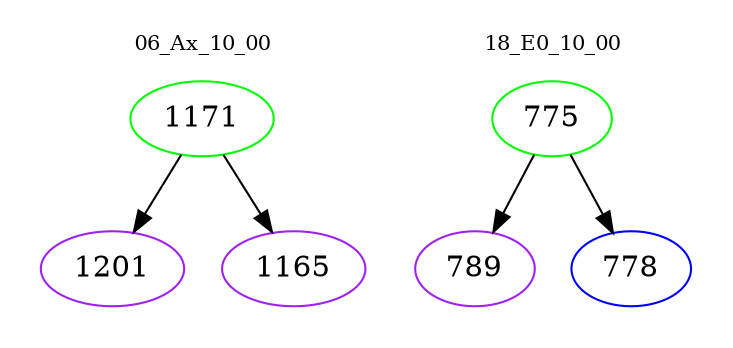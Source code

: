 digraph{
subgraph cluster_0 {
color = white
label = "06_Ax_10_00";
fontsize=10;
T0_1171 [label="1171", color="green"]
T0_1171 -> T0_1201 [color="black"]
T0_1201 [label="1201", color="purple"]
T0_1171 -> T0_1165 [color="black"]
T0_1165 [label="1165", color="purple"]
}
subgraph cluster_1 {
color = white
label = "18_E0_10_00";
fontsize=10;
T1_775 [label="775", color="green"]
T1_775 -> T1_789 [color="black"]
T1_789 [label="789", color="purple"]
T1_775 -> T1_778 [color="black"]
T1_778 [label="778", color="blue"]
}
}
